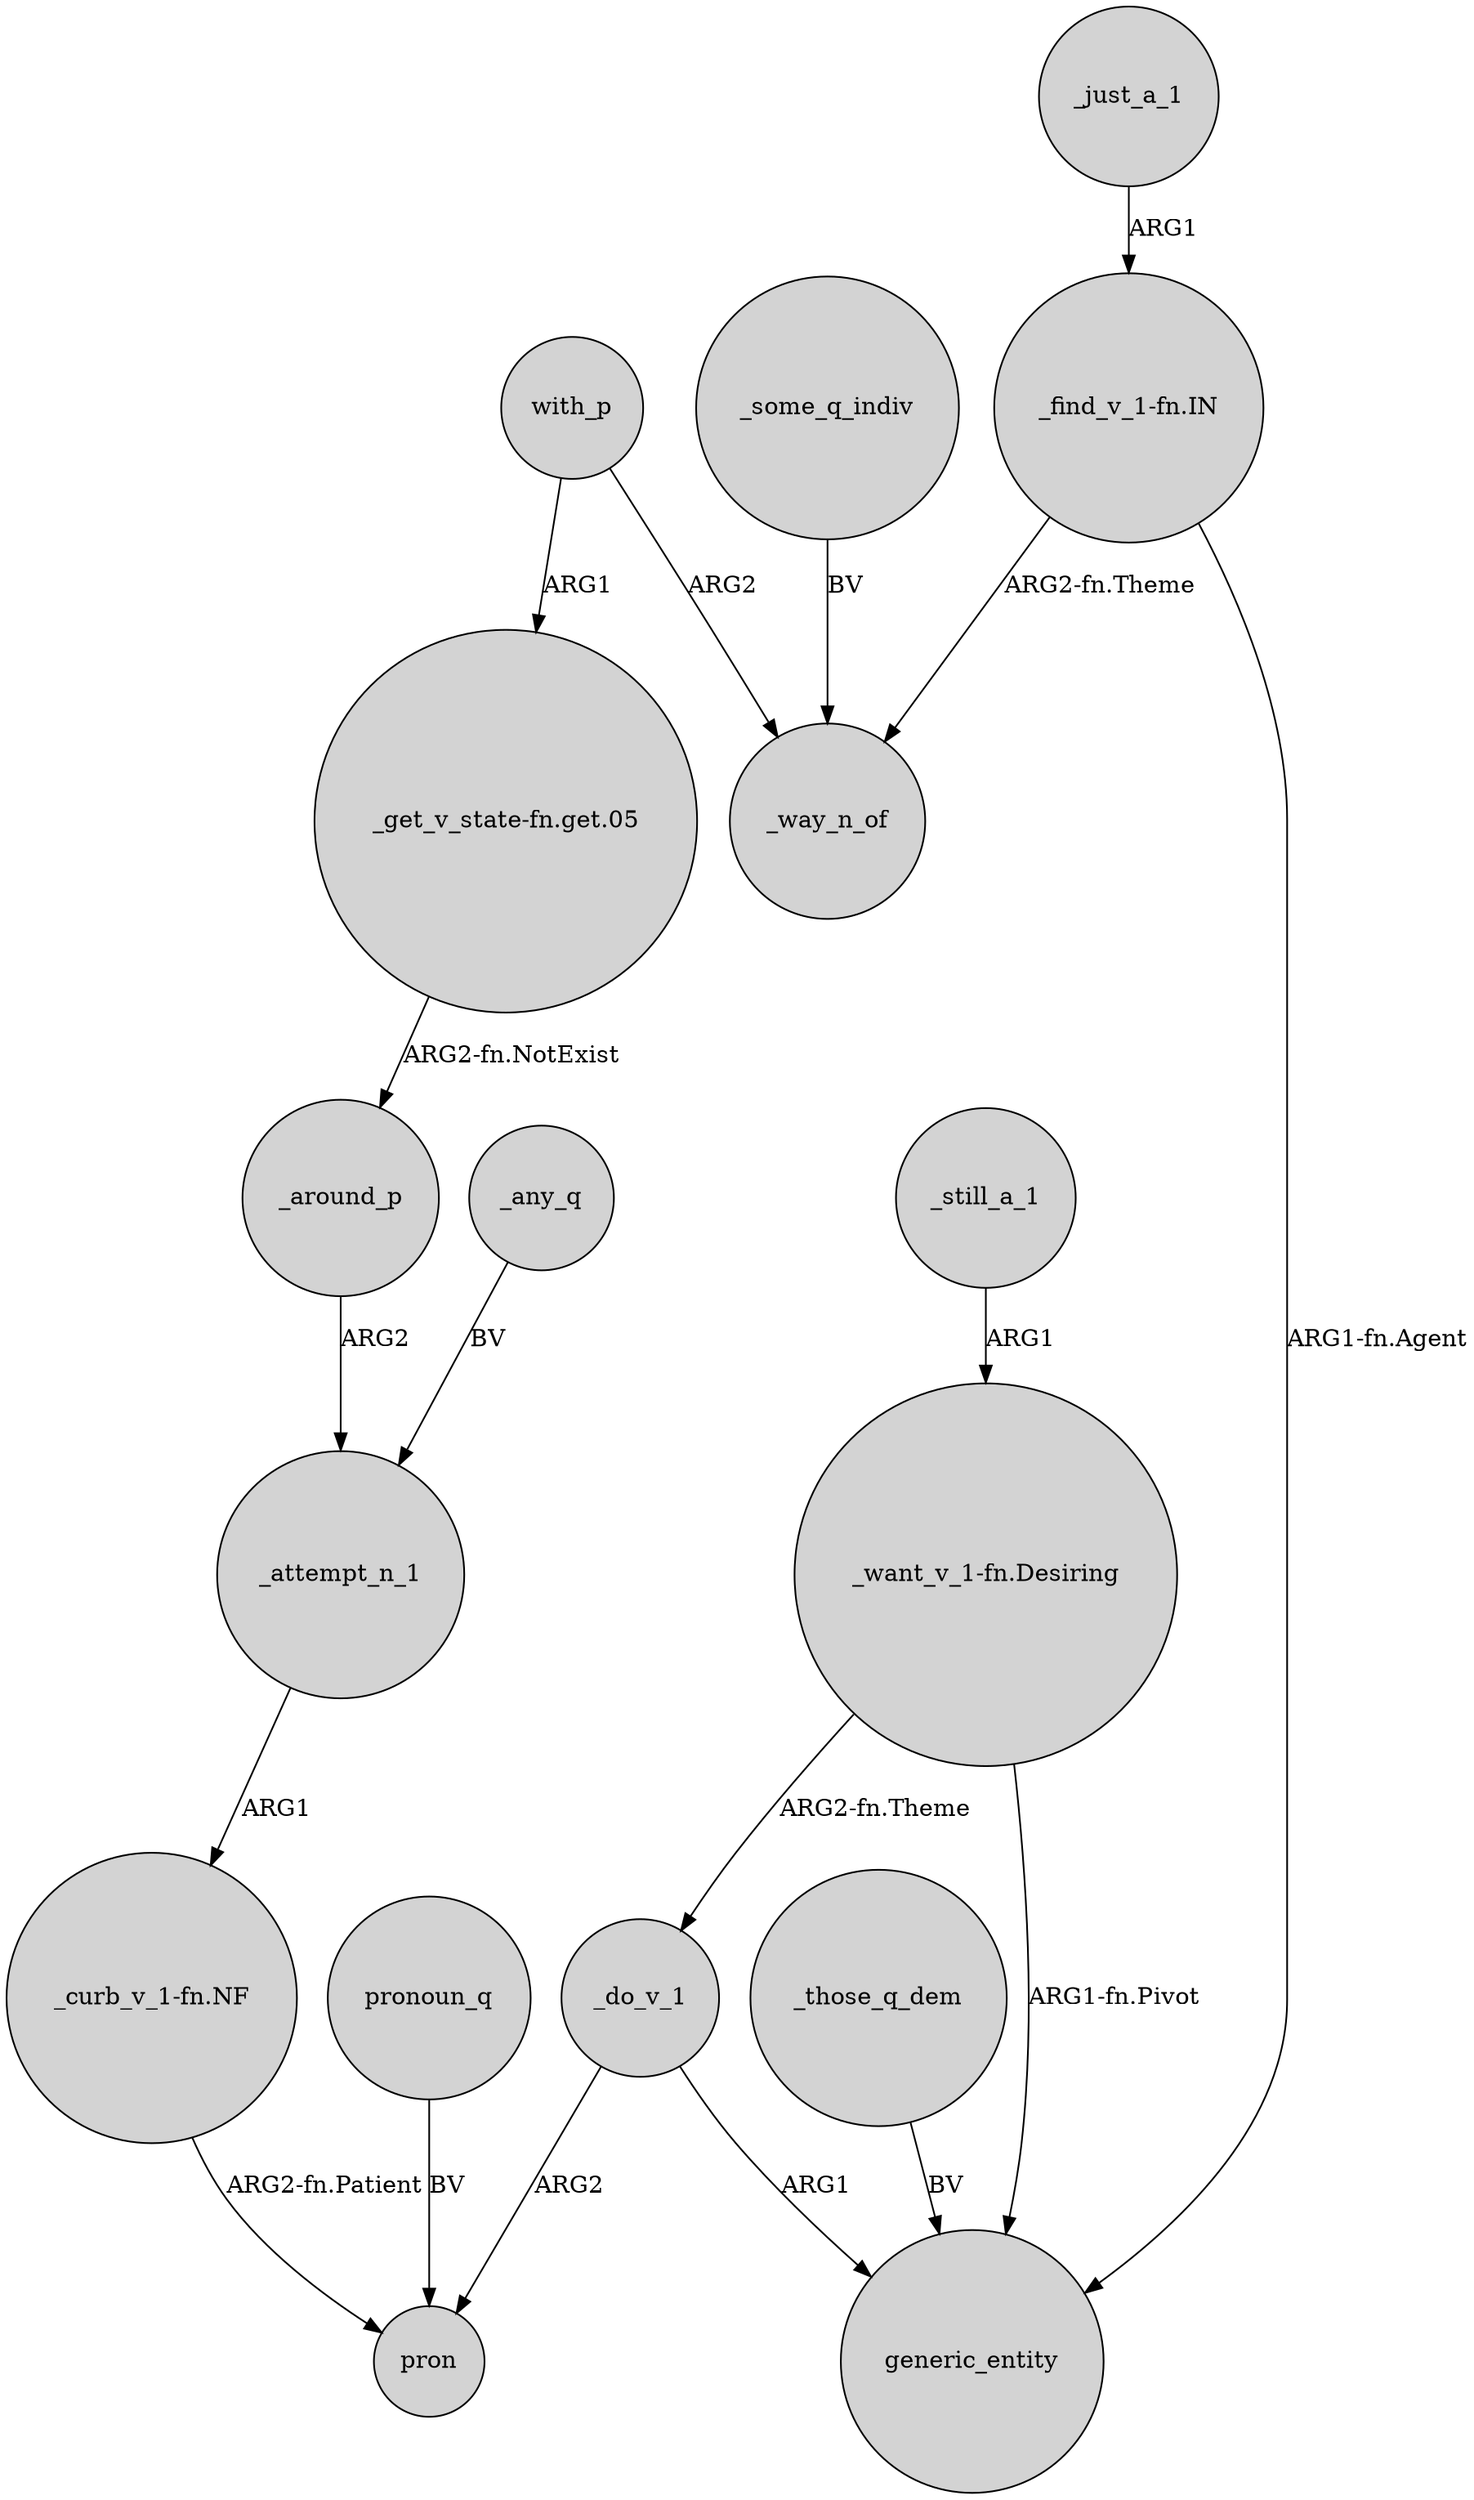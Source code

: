 digraph {
	node [shape=circle style=filled]
	"_get_v_state-fn.get.05" -> _around_p [label="ARG2-fn.NotExist"]
	"_find_v_1-fn.IN" -> _way_n_of [label="ARG2-fn.Theme"]
	_attempt_n_1 -> "_curb_v_1-fn.NF" [label=ARG1]
	_around_p -> _attempt_n_1 [label=ARG2]
	_some_q_indiv -> _way_n_of [label=BV]
	"_want_v_1-fn.Desiring" -> _do_v_1 [label="ARG2-fn.Theme"]
	_do_v_1 -> generic_entity [label=ARG1]
	_do_v_1 -> pron [label=ARG2]
	"_want_v_1-fn.Desiring" -> generic_entity [label="ARG1-fn.Pivot"]
	_just_a_1 -> "_find_v_1-fn.IN" [label=ARG1]
	with_p -> "_get_v_state-fn.get.05" [label=ARG1]
	_any_q -> _attempt_n_1 [label=BV]
	"_curb_v_1-fn.NF" -> pron [label="ARG2-fn.Patient"]
	"_find_v_1-fn.IN" -> generic_entity [label="ARG1-fn.Agent"]
	_those_q_dem -> generic_entity [label=BV]
	with_p -> _way_n_of [label=ARG2]
	_still_a_1 -> "_want_v_1-fn.Desiring" [label=ARG1]
	pronoun_q -> pron [label=BV]
}
